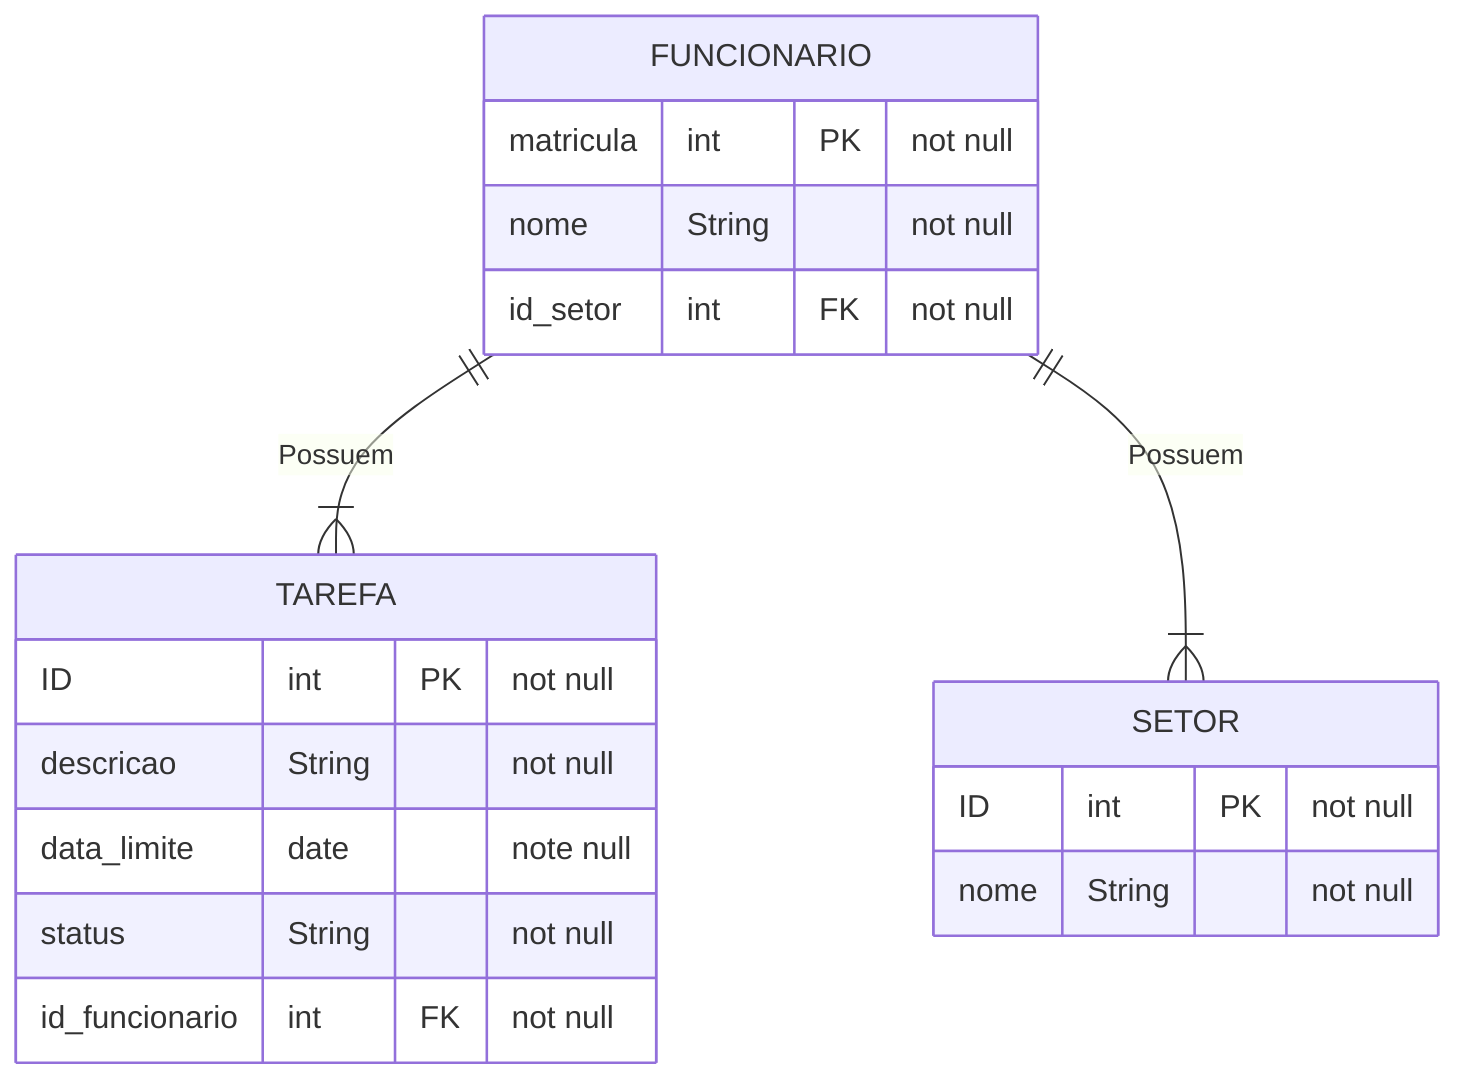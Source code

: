 erDiagram
FUNCIONARIO||--|{ TAREFA: "Possuem"
FUNCIONARIO||--|{ SETOR: "Possuem"

FUNCIONARIO{
    matricula int PK "not null"
    nome String "not null"
    id_setor int FK "not null"
}
TAREFA{
    ID int PK "not null"
    descricao String "not null"
    data_limite date "note null"
    status String "not null"
    id_funcionario int FK "not null"
}
SETOR{
    ID int PK "not null" 
    nome String "not null"
}